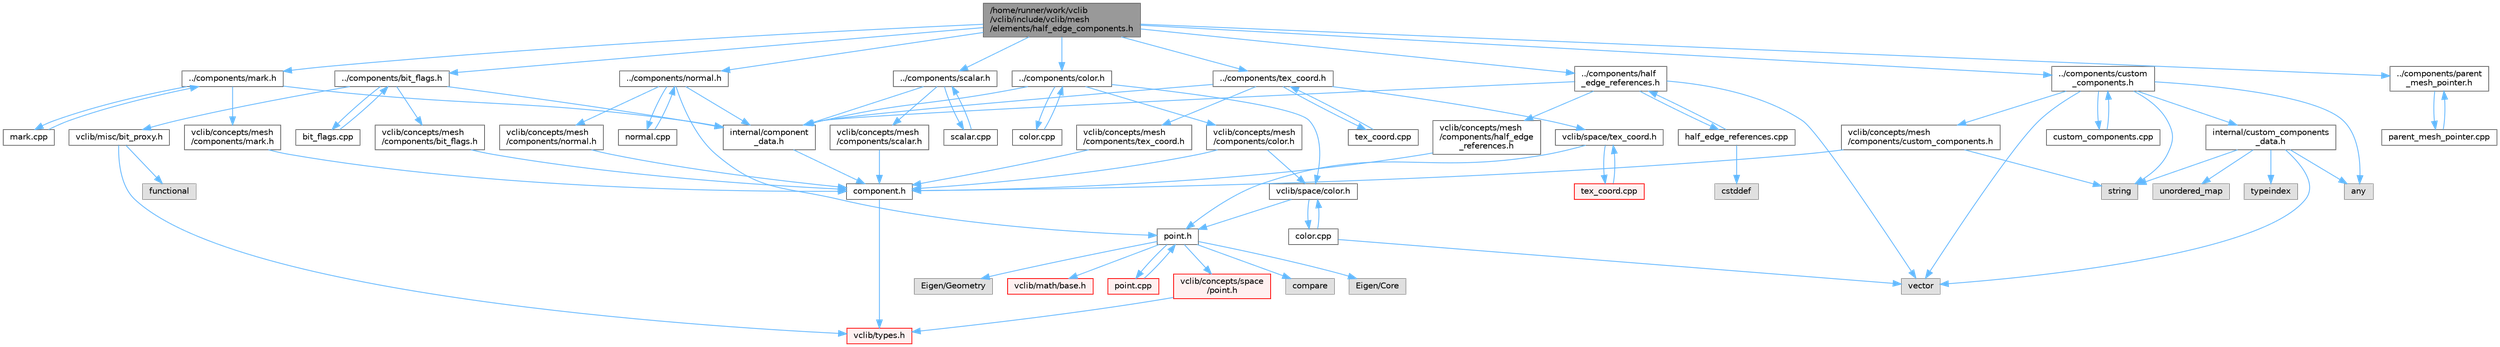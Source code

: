 digraph "/home/runner/work/vclib/vclib/include/vclib/mesh/elements/half_edge_components.h"
{
 // LATEX_PDF_SIZE
  bgcolor="transparent";
  edge [fontname=Helvetica,fontsize=10,labelfontname=Helvetica,labelfontsize=10];
  node [fontname=Helvetica,fontsize=10,shape=box,height=0.2,width=0.4];
  Node1 [label="/home/runner/work/vclib\l/vclib/include/vclib/mesh\l/elements/half_edge_components.h",height=0.2,width=0.4,color="gray40", fillcolor="grey60", style="filled", fontcolor="black",tooltip=" "];
  Node1 -> Node2 [color="steelblue1",style="solid"];
  Node2 [label="../components/bit_flags.h",height=0.2,width=0.4,color="grey40", fillcolor="white", style="filled",URL="$mesh_2components_2bit__flags_8h.html",tooltip=" "];
  Node2 -> Node3 [color="steelblue1",style="solid"];
  Node3 [label="vclib/concepts/mesh\l/components/bit_flags.h",height=0.2,width=0.4,color="grey40", fillcolor="white", style="filled",URL="$concepts_2mesh_2components_2bit__flags_8h.html",tooltip=" "];
  Node3 -> Node4 [color="steelblue1",style="solid"];
  Node4 [label="component.h",height=0.2,width=0.4,color="grey40", fillcolor="white", style="filled",URL="$component_8h.html",tooltip=" "];
  Node4 -> Node5 [color="steelblue1",style="solid"];
  Node5 [label="vclib/types.h",height=0.2,width=0.4,color="red", fillcolor="#FFF0F0", style="filled",URL="$types_8h.html",tooltip=" "];
  Node2 -> Node16 [color="steelblue1",style="solid"];
  Node16 [label="vclib/misc/bit_proxy.h",height=0.2,width=0.4,color="grey40", fillcolor="white", style="filled",URL="$bit__proxy_8h.html",tooltip=" "];
  Node16 -> Node17 [color="steelblue1",style="solid"];
  Node17 [label="functional",height=0.2,width=0.4,color="grey60", fillcolor="#E0E0E0", style="filled",tooltip=" "];
  Node16 -> Node5 [color="steelblue1",style="solid"];
  Node2 -> Node18 [color="steelblue1",style="solid"];
  Node18 [label="internal/component\l_data.h",height=0.2,width=0.4,color="grey40", fillcolor="white", style="filled",URL="$component__data_8h.html",tooltip=" "];
  Node18 -> Node4 [color="steelblue1",style="solid"];
  Node2 -> Node19 [color="steelblue1",style="solid"];
  Node19 [label="bit_flags.cpp",height=0.2,width=0.4,color="grey40", fillcolor="white", style="filled",URL="$bit__flags_8cpp.html",tooltip=" "];
  Node19 -> Node2 [color="steelblue1",style="solid"];
  Node1 -> Node20 [color="steelblue1",style="solid"];
  Node20 [label="../components/color.h",height=0.2,width=0.4,color="grey40", fillcolor="white", style="filled",URL="$mesh_2components_2color_8h.html",tooltip=" "];
  Node20 -> Node21 [color="steelblue1",style="solid"];
  Node21 [label="vclib/concepts/mesh\l/components/color.h",height=0.2,width=0.4,color="grey40", fillcolor="white", style="filled",URL="$concepts_2mesh_2components_2color_8h.html",tooltip=" "];
  Node21 -> Node22 [color="steelblue1",style="solid"];
  Node22 [label="vclib/space/color.h",height=0.2,width=0.4,color="grey40", fillcolor="white", style="filled",URL="$space_2color_8h.html",tooltip=" "];
  Node22 -> Node23 [color="steelblue1",style="solid"];
  Node23 [label="point.h",height=0.2,width=0.4,color="grey40", fillcolor="white", style="filled",URL="$space_2point_8h.html",tooltip=" "];
  Node23 -> Node24 [color="steelblue1",style="solid"];
  Node24 [label="compare",height=0.2,width=0.4,color="grey60", fillcolor="#E0E0E0", style="filled",tooltip=" "];
  Node23 -> Node25 [color="steelblue1",style="solid"];
  Node25 [label="Eigen/Core",height=0.2,width=0.4,color="grey60", fillcolor="#E0E0E0", style="filled",tooltip=" "];
  Node23 -> Node26 [color="steelblue1",style="solid"];
  Node26 [label="Eigen/Geometry",height=0.2,width=0.4,color="grey60", fillcolor="#E0E0E0", style="filled",tooltip=" "];
  Node23 -> Node27 [color="steelblue1",style="solid"];
  Node27 [label="vclib/concepts/space\l/point.h",height=0.2,width=0.4,color="red", fillcolor="#FFF0F0", style="filled",URL="$concepts_2space_2point_8h.html",tooltip=" "];
  Node27 -> Node5 [color="steelblue1",style="solid"];
  Node23 -> Node30 [color="steelblue1",style="solid"];
  Node30 [label="vclib/math/base.h",height=0.2,width=0.4,color="red", fillcolor="#FFF0F0", style="filled",URL="$math_2base_8h.html",tooltip=" "];
  Node23 -> Node33 [color="steelblue1",style="solid"];
  Node33 [label="point.cpp",height=0.2,width=0.4,color="red", fillcolor="#FFF0F0", style="filled",URL="$point_8cpp.html",tooltip=" "];
  Node33 -> Node23 [color="steelblue1",style="solid"];
  Node22 -> Node35 [color="steelblue1",style="solid"];
  Node35 [label="color.cpp",height=0.2,width=0.4,color="grey40", fillcolor="white", style="filled",URL="$space_2color_8cpp.html",tooltip=" "];
  Node35 -> Node22 [color="steelblue1",style="solid"];
  Node35 -> Node36 [color="steelblue1",style="solid"];
  Node36 [label="vector",height=0.2,width=0.4,color="grey60", fillcolor="#E0E0E0", style="filled",tooltip=" "];
  Node21 -> Node4 [color="steelblue1",style="solid"];
  Node20 -> Node22 [color="steelblue1",style="solid"];
  Node20 -> Node18 [color="steelblue1",style="solid"];
  Node20 -> Node37 [color="steelblue1",style="solid"];
  Node37 [label="color.cpp",height=0.2,width=0.4,color="grey40", fillcolor="white", style="filled",URL="$mesh_2components_2color_8cpp.html",tooltip=" "];
  Node37 -> Node20 [color="steelblue1",style="solid"];
  Node1 -> Node38 [color="steelblue1",style="solid"];
  Node38 [label="../components/custom\l_components.h",height=0.2,width=0.4,color="grey40", fillcolor="white", style="filled",URL="$mesh_2components_2custom__components_8h.html",tooltip=" "];
  Node38 -> Node39 [color="steelblue1",style="solid"];
  Node39 [label="any",height=0.2,width=0.4,color="grey60", fillcolor="#E0E0E0", style="filled",tooltip=" "];
  Node38 -> Node40 [color="steelblue1",style="solid"];
  Node40 [label="string",height=0.2,width=0.4,color="grey60", fillcolor="#E0E0E0", style="filled",tooltip=" "];
  Node38 -> Node36 [color="steelblue1",style="solid"];
  Node38 -> Node41 [color="steelblue1",style="solid"];
  Node41 [label="vclib/concepts/mesh\l/components/custom_components.h",height=0.2,width=0.4,color="grey40", fillcolor="white", style="filled",URL="$concepts_2mesh_2components_2custom__components_8h.html",tooltip=" "];
  Node41 -> Node4 [color="steelblue1",style="solid"];
  Node41 -> Node40 [color="steelblue1",style="solid"];
  Node38 -> Node42 [color="steelblue1",style="solid"];
  Node42 [label="internal/custom_components\l_data.h",height=0.2,width=0.4,color="grey40", fillcolor="white", style="filled",URL="$custom__components__data_8h.html",tooltip=" "];
  Node42 -> Node39 [color="steelblue1",style="solid"];
  Node42 -> Node40 [color="steelblue1",style="solid"];
  Node42 -> Node43 [color="steelblue1",style="solid"];
  Node43 [label="unordered_map",height=0.2,width=0.4,color="grey60", fillcolor="#E0E0E0", style="filled",tooltip=" "];
  Node42 -> Node36 [color="steelblue1",style="solid"];
  Node42 -> Node44 [color="steelblue1",style="solid"];
  Node44 [label="typeindex",height=0.2,width=0.4,color="grey60", fillcolor="#E0E0E0", style="filled",tooltip=" "];
  Node38 -> Node45 [color="steelblue1",style="solid"];
  Node45 [label="custom_components.cpp",height=0.2,width=0.4,color="grey40", fillcolor="white", style="filled",URL="$custom__components_8cpp.html",tooltip=" "];
  Node45 -> Node38 [color="steelblue1",style="solid"];
  Node1 -> Node46 [color="steelblue1",style="solid"];
  Node46 [label="../components/half\l_edge_references.h",height=0.2,width=0.4,color="grey40", fillcolor="white", style="filled",URL="$mesh_2components_2half__edge__references_8h.html",tooltip=" "];
  Node46 -> Node36 [color="steelblue1",style="solid"];
  Node46 -> Node47 [color="steelblue1",style="solid"];
  Node47 [label="vclib/concepts/mesh\l/components/half_edge\l_references.h",height=0.2,width=0.4,color="grey40", fillcolor="white", style="filled",URL="$concepts_2mesh_2components_2half__edge__references_8h.html",tooltip=" "];
  Node47 -> Node4 [color="steelblue1",style="solid"];
  Node46 -> Node18 [color="steelblue1",style="solid"];
  Node46 -> Node48 [color="steelblue1",style="solid"];
  Node48 [label="half_edge_references.cpp",height=0.2,width=0.4,color="grey40", fillcolor="white", style="filled",URL="$half__edge__references_8cpp.html",tooltip=" "];
  Node48 -> Node46 [color="steelblue1",style="solid"];
  Node48 -> Node49 [color="steelblue1",style="solid"];
  Node49 [label="cstddef",height=0.2,width=0.4,color="grey60", fillcolor="#E0E0E0", style="filled",tooltip=" "];
  Node1 -> Node50 [color="steelblue1",style="solid"];
  Node50 [label="../components/mark.h",height=0.2,width=0.4,color="grey40", fillcolor="white", style="filled",URL="$mesh_2components_2mark_8h.html",tooltip=" "];
  Node50 -> Node51 [color="steelblue1",style="solid"];
  Node51 [label="vclib/concepts/mesh\l/components/mark.h",height=0.2,width=0.4,color="grey40", fillcolor="white", style="filled",URL="$concepts_2mesh_2components_2mark_8h.html",tooltip=" "];
  Node51 -> Node4 [color="steelblue1",style="solid"];
  Node50 -> Node18 [color="steelblue1",style="solid"];
  Node50 -> Node52 [color="steelblue1",style="solid"];
  Node52 [label="mark.cpp",height=0.2,width=0.4,color="grey40", fillcolor="white", style="filled",URL="$mark_8cpp.html",tooltip=" "];
  Node52 -> Node50 [color="steelblue1",style="solid"];
  Node1 -> Node53 [color="steelblue1",style="solid"];
  Node53 [label="../components/normal.h",height=0.2,width=0.4,color="grey40", fillcolor="white", style="filled",URL="$mesh_2components_2normal_8h.html",tooltip=" "];
  Node53 -> Node54 [color="steelblue1",style="solid"];
  Node54 [label="vclib/concepts/mesh\l/components/normal.h",height=0.2,width=0.4,color="grey40", fillcolor="white", style="filled",URL="$concepts_2mesh_2components_2normal_8h.html",tooltip=" "];
  Node54 -> Node4 [color="steelblue1",style="solid"];
  Node53 -> Node23 [color="steelblue1",style="solid"];
  Node53 -> Node18 [color="steelblue1",style="solid"];
  Node53 -> Node55 [color="steelblue1",style="solid"];
  Node55 [label="normal.cpp",height=0.2,width=0.4,color="grey40", fillcolor="white", style="filled",URL="$mesh_2components_2normal_8cpp.html",tooltip=" "];
  Node55 -> Node53 [color="steelblue1",style="solid"];
  Node1 -> Node56 [color="steelblue1",style="solid"];
  Node56 [label="../components/parent\l_mesh_pointer.h",height=0.2,width=0.4,color="grey40", fillcolor="white", style="filled",URL="$parent__mesh__pointer_8h.html",tooltip=" "];
  Node56 -> Node57 [color="steelblue1",style="solid"];
  Node57 [label="parent_mesh_pointer.cpp",height=0.2,width=0.4,color="grey40", fillcolor="white", style="filled",URL="$parent__mesh__pointer_8cpp.html",tooltip=" "];
  Node57 -> Node56 [color="steelblue1",style="solid"];
  Node1 -> Node58 [color="steelblue1",style="solid"];
  Node58 [label="../components/scalar.h",height=0.2,width=0.4,color="grey40", fillcolor="white", style="filled",URL="$mesh_2components_2scalar_8h.html",tooltip=" "];
  Node58 -> Node59 [color="steelblue1",style="solid"];
  Node59 [label="vclib/concepts/mesh\l/components/scalar.h",height=0.2,width=0.4,color="grey40", fillcolor="white", style="filled",URL="$concepts_2mesh_2components_2scalar_8h.html",tooltip=" "];
  Node59 -> Node4 [color="steelblue1",style="solid"];
  Node58 -> Node18 [color="steelblue1",style="solid"];
  Node58 -> Node60 [color="steelblue1",style="solid"];
  Node60 [label="scalar.cpp",height=0.2,width=0.4,color="grey40", fillcolor="white", style="filled",URL="$mesh_2components_2scalar_8cpp.html",tooltip=" "];
  Node60 -> Node58 [color="steelblue1",style="solid"];
  Node1 -> Node61 [color="steelblue1",style="solid"];
  Node61 [label="../components/tex_coord.h",height=0.2,width=0.4,color="grey40", fillcolor="white", style="filled",URL="$mesh_2components_2tex__coord_8h.html",tooltip=" "];
  Node61 -> Node62 [color="steelblue1",style="solid"];
  Node62 [label="vclib/concepts/mesh\l/components/tex_coord.h",height=0.2,width=0.4,color="grey40", fillcolor="white", style="filled",URL="$concepts_2mesh_2components_2tex__coord_8h.html",tooltip=" "];
  Node62 -> Node4 [color="steelblue1",style="solid"];
  Node61 -> Node63 [color="steelblue1",style="solid"];
  Node63 [label="vclib/space/tex_coord.h",height=0.2,width=0.4,color="grey40", fillcolor="white", style="filled",URL="$space_2tex__coord_8h.html",tooltip=" "];
  Node63 -> Node23 [color="steelblue1",style="solid"];
  Node63 -> Node64 [color="steelblue1",style="solid"];
  Node64 [label="tex_coord.cpp",height=0.2,width=0.4,color="red", fillcolor="#FFF0F0", style="filled",URL="$space_2tex__coord_8cpp.html",tooltip=" "];
  Node64 -> Node63 [color="steelblue1",style="solid"];
  Node61 -> Node18 [color="steelblue1",style="solid"];
  Node61 -> Node65 [color="steelblue1",style="solid"];
  Node65 [label="tex_coord.cpp",height=0.2,width=0.4,color="grey40", fillcolor="white", style="filled",URL="$mesh_2components_2tex__coord_8cpp.html",tooltip=" "];
  Node65 -> Node61 [color="steelblue1",style="solid"];
}
